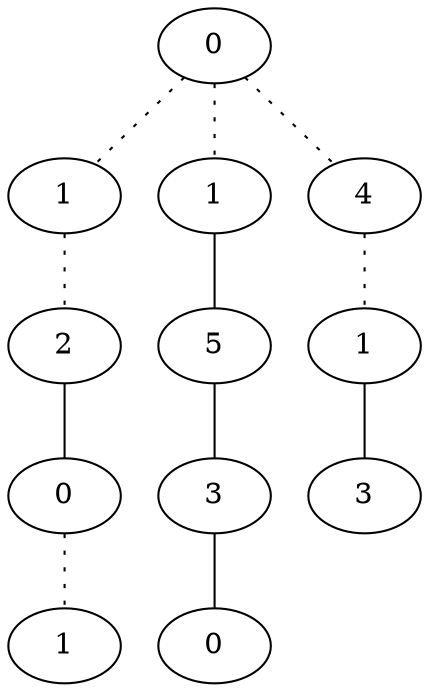graph {
a0[label=0];
a1[label=1];
a2[label=2];
a3[label=0];
a4[label=1];
a5[label=1];
a6[label=5];
a7[label=3];
a8[label=0];
a9[label=4];
a10[label=1];
a11[label=3];
a0 -- a1 [style=dotted];
a0 -- a5 [style=dotted];
a0 -- a9 [style=dotted];
a1 -- a2 [style=dotted];
a2 -- a3;
a3 -- a4 [style=dotted];
a5 -- a6;
a6 -- a7;
a7 -- a8;
a9 -- a10 [style=dotted];
a10 -- a11;
}

